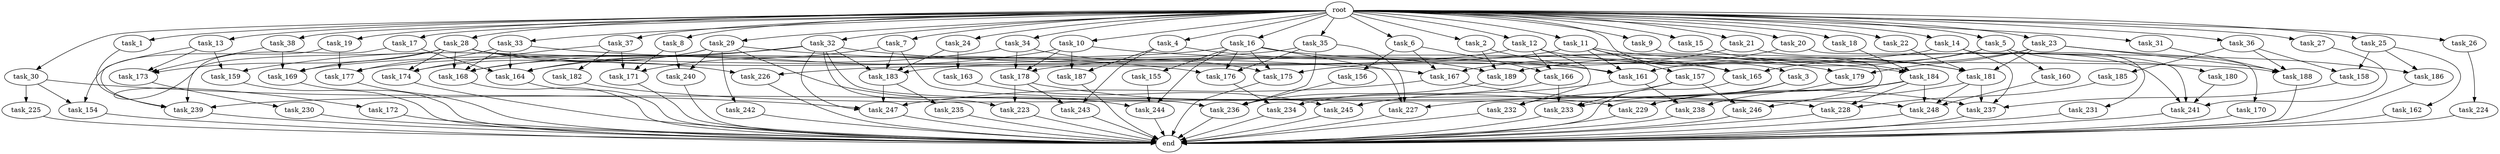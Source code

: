 digraph G {
  root [size="0.000000"];
  task_1 [size="10.240000"];
  task_2 [size="10.240000"];
  task_3 [size="10.240000"];
  task_4 [size="10.240000"];
  task_5 [size="10.240000"];
  task_6 [size="10.240000"];
  task_7 [size="10.240000"];
  task_8 [size="10.240000"];
  task_9 [size="10.240000"];
  task_10 [size="10.240000"];
  task_11 [size="10.240000"];
  task_12 [size="10.240000"];
  task_13 [size="10.240000"];
  task_14 [size="10.240000"];
  task_15 [size="10.240000"];
  task_16 [size="10.240000"];
  task_17 [size="10.240000"];
  task_18 [size="10.240000"];
  task_19 [size="10.240000"];
  task_20 [size="10.240000"];
  task_21 [size="10.240000"];
  task_22 [size="10.240000"];
  task_23 [size="10.240000"];
  task_24 [size="10.240000"];
  task_25 [size="10.240000"];
  task_26 [size="10.240000"];
  task_27 [size="10.240000"];
  task_28 [size="10.240000"];
  task_29 [size="10.240000"];
  task_30 [size="10.240000"];
  task_31 [size="10.240000"];
  task_32 [size="10.240000"];
  task_33 [size="10.240000"];
  task_34 [size="10.240000"];
  task_35 [size="10.240000"];
  task_36 [size="10.240000"];
  task_37 [size="10.240000"];
  task_38 [size="10.240000"];
  task_154 [size="13915694039.040001"];
  task_155 [size="773094113.280000"];
  task_156 [size="4209067950.080000"];
  task_157 [size="8589934592.000000"];
  task_158 [size="2491081031.680000"];
  task_159 [size="13915694039.040001"];
  task_160 [size="6957847019.520000"];
  task_161 [size="22419729285.119999"];
  task_162 [size="343597383.680000"];
  task_163 [size="343597383.680000"];
  task_164 [size="13915694039.040001"];
  task_165 [size="15891378995.200001"];
  task_166 [size="7301444403.200000"];
  task_167 [size="8074538516.480000"];
  task_168 [size="6356551598.080000"];
  task_169 [size="2491081031.680000"];
  task_170 [size="6957847019.520000"];
  task_171 [size="11940009082.880001"];
  task_172 [size="3092376453.120000"];
  task_173 [size="8675833937.920000"];
  task_174 [size="4209067950.080000"];
  task_175 [size="8418135900.160000"];
  task_176 [size="5755256176.640000"];
  task_177 [size="11940009082.880001"];
  task_178 [size="10737418240.000000"];
  task_179 [size="6270652252.160000"];
  task_180 [size="6957847019.520000"];
  task_181 [size="18554258718.720001"];
  task_182 [size="773094113.280000"];
  task_183 [size="22849226014.720001"];
  task_184 [size="6528350289.920000"];
  task_185 [size="2147483648.000000"];
  task_186 [size="5841155522.560000"];
  task_187 [size="8589934592.000000"];
  task_188 [size="9363028705.280001"];
  task_189 [size="13829794693.120001"];
  task_223 [size="10050223472.639999"];
  task_224 [size="2147483648.000000"];
  task_225 [size="6957847019.520000"];
  task_226 [size="3435973836.800000"];
  task_227 [size="5325759447.040000"];
  task_228 [size="11768210391.040001"];
  task_229 [size="15547781611.520000"];
  task_230 [size="6957847019.520000"];
  task_231 [size="5497558138.880000"];
  task_232 [size="8589934592.000000"];
  task_233 [size="14602888806.400000"];
  task_234 [size="6356551598.080000"];
  task_235 [size="1374389534.720000"];
  task_236 [size="11854109736.960001"];
  task_237 [size="14774687498.240000"];
  task_238 [size="9363028705.280001"];
  task_239 [size="19756849561.600002"];
  task_240 [size="7301444403.200000"];
  task_241 [size="8418135900.160000"];
  task_242 [size="3092376453.120000"];
  task_243 [size="8589934592.000000"];
  task_244 [size="12455405158.400000"];
  task_245 [size="9363028705.280001"];
  task_246 [size="6270652252.160000"];
  task_247 [size="15633680957.440001"];
  task_248 [size="15891378995.200001"];
  end [size="0.000000"];

  root -> task_1 [size="1.000000"];
  root -> task_2 [size="1.000000"];
  root -> task_3 [size="1.000000"];
  root -> task_4 [size="1.000000"];
  root -> task_5 [size="1.000000"];
  root -> task_6 [size="1.000000"];
  root -> task_7 [size="1.000000"];
  root -> task_8 [size="1.000000"];
  root -> task_9 [size="1.000000"];
  root -> task_10 [size="1.000000"];
  root -> task_11 [size="1.000000"];
  root -> task_12 [size="1.000000"];
  root -> task_13 [size="1.000000"];
  root -> task_14 [size="1.000000"];
  root -> task_15 [size="1.000000"];
  root -> task_16 [size="1.000000"];
  root -> task_17 [size="1.000000"];
  root -> task_18 [size="1.000000"];
  root -> task_19 [size="1.000000"];
  root -> task_20 [size="1.000000"];
  root -> task_21 [size="1.000000"];
  root -> task_22 [size="1.000000"];
  root -> task_23 [size="1.000000"];
  root -> task_24 [size="1.000000"];
  root -> task_25 [size="1.000000"];
  root -> task_26 [size="1.000000"];
  root -> task_27 [size="1.000000"];
  root -> task_28 [size="1.000000"];
  root -> task_29 [size="1.000000"];
  root -> task_30 [size="1.000000"];
  root -> task_31 [size="1.000000"];
  root -> task_32 [size="1.000000"];
  root -> task_33 [size="1.000000"];
  root -> task_34 [size="1.000000"];
  root -> task_35 [size="1.000000"];
  root -> task_36 [size="1.000000"];
  root -> task_37 [size="1.000000"];
  root -> task_38 [size="1.000000"];
  task_1 -> task_239 [size="679477248.000000"];
  task_2 -> task_161 [size="134217728.000000"];
  task_2 -> task_189 [size="134217728.000000"];
  task_3 -> task_229 [size="679477248.000000"];
  task_3 -> task_233 [size="679477248.000000"];
  task_4 -> task_187 [size="536870912.000000"];
  task_4 -> task_189 [size="536870912.000000"];
  task_4 -> task_243 [size="536870912.000000"];
  task_5 -> task_160 [size="679477248.000000"];
  task_5 -> task_165 [size="679477248.000000"];
  task_5 -> task_170 [size="679477248.000000"];
  task_5 -> task_180 [size="679477248.000000"];
  task_5 -> task_189 [size="679477248.000000"];
  task_6 -> task_156 [size="411041792.000000"];
  task_6 -> task_166 [size="411041792.000000"];
  task_6 -> task_167 [size="411041792.000000"];
  task_7 -> task_171 [size="679477248.000000"];
  task_7 -> task_183 [size="679477248.000000"];
  task_7 -> task_248 [size="679477248.000000"];
  task_8 -> task_171 [size="411041792.000000"];
  task_8 -> task_240 [size="411041792.000000"];
  task_9 -> task_246 [size="75497472.000000"];
  task_10 -> task_164 [size="301989888.000000"];
  task_10 -> task_178 [size="301989888.000000"];
  task_10 -> task_184 [size="301989888.000000"];
  task_10 -> task_187 [size="301989888.000000"];
  task_11 -> task_157 [size="838860800.000000"];
  task_11 -> task_161 [size="838860800.000000"];
  task_11 -> task_165 [size="838860800.000000"];
  task_11 -> task_181 [size="838860800.000000"];
  task_11 -> task_183 [size="838860800.000000"];
  task_12 -> task_166 [size="301989888.000000"];
  task_12 -> task_181 [size="301989888.000000"];
  task_12 -> task_226 [size="301989888.000000"];
  task_12 -> task_232 [size="301989888.000000"];
  task_13 -> task_159 [size="679477248.000000"];
  task_13 -> task_173 [size="679477248.000000"];
  task_13 -> task_239 [size="679477248.000000"];
  task_14 -> task_178 [size="536870912.000000"];
  task_14 -> task_231 [size="536870912.000000"];
  task_14 -> task_237 [size="536870912.000000"];
  task_15 -> task_184 [size="33554432.000000"];
  task_16 -> task_155 [size="75497472.000000"];
  task_16 -> task_169 [size="75497472.000000"];
  task_16 -> task_175 [size="75497472.000000"];
  task_16 -> task_176 [size="75497472.000000"];
  task_16 -> task_179 [size="75497472.000000"];
  task_16 -> task_227 [size="75497472.000000"];
  task_16 -> task_244 [size="75497472.000000"];
  task_17 -> task_164 [size="301989888.000000"];
  task_17 -> task_172 [size="301989888.000000"];
  task_18 -> task_184 [size="301989888.000000"];
  task_19 -> task_154 [size="679477248.000000"];
  task_19 -> task_177 [size="679477248.000000"];
  task_20 -> task_167 [size="75497472.000000"];
  task_20 -> task_241 [size="75497472.000000"];
  task_21 -> task_175 [size="536870912.000000"];
  task_21 -> task_241 [size="536870912.000000"];
  task_22 -> task_181 [size="134217728.000000"];
  task_23 -> task_161 [size="536870912.000000"];
  task_23 -> task_179 [size="536870912.000000"];
  task_23 -> task_181 [size="536870912.000000"];
  task_23 -> task_186 [size="536870912.000000"];
  task_23 -> task_188 [size="536870912.000000"];
  task_24 -> task_163 [size="33554432.000000"];
  task_24 -> task_183 [size="33554432.000000"];
  task_25 -> task_158 [size="33554432.000000"];
  task_25 -> task_162 [size="33554432.000000"];
  task_25 -> task_186 [size="33554432.000000"];
  task_26 -> task_224 [size="209715200.000000"];
  task_27 -> task_241 [size="75497472.000000"];
  task_28 -> task_165 [size="33554432.000000"];
  task_28 -> task_168 [size="33554432.000000"];
  task_28 -> task_169 [size="33554432.000000"];
  task_28 -> task_173 [size="33554432.000000"];
  task_28 -> task_174 [size="33554432.000000"];
  task_28 -> task_188 [size="33554432.000000"];
  task_28 -> task_226 [size="33554432.000000"];
  task_28 -> task_239 [size="33554432.000000"];
  task_29 -> task_167 [size="301989888.000000"];
  task_29 -> task_168 [size="301989888.000000"];
  task_29 -> task_174 [size="301989888.000000"];
  task_29 -> task_240 [size="301989888.000000"];
  task_29 -> task_242 [size="301989888.000000"];
  task_29 -> task_244 [size="301989888.000000"];
  task_30 -> task_154 [size="679477248.000000"];
  task_30 -> task_225 [size="679477248.000000"];
  task_30 -> task_247 [size="679477248.000000"];
  task_31 -> task_188 [size="134217728.000000"];
  task_32 -> task_159 [size="679477248.000000"];
  task_32 -> task_161 [size="679477248.000000"];
  task_32 -> task_164 [size="679477248.000000"];
  task_32 -> task_183 [size="679477248.000000"];
  task_32 -> task_223 [size="679477248.000000"];
  task_32 -> task_236 [size="679477248.000000"];
  task_32 -> task_247 [size="679477248.000000"];
  task_33 -> task_164 [size="75497472.000000"];
  task_33 -> task_168 [size="75497472.000000"];
  task_33 -> task_176 [size="75497472.000000"];
  task_33 -> task_177 [size="75497472.000000"];
  task_34 -> task_168 [size="209715200.000000"];
  task_34 -> task_175 [size="209715200.000000"];
  task_34 -> task_178 [size="209715200.000000"];
  task_35 -> task_176 [size="411041792.000000"];
  task_35 -> task_177 [size="411041792.000000"];
  task_35 -> task_227 [size="411041792.000000"];
  task_35 -> task_236 [size="411041792.000000"];
  task_36 -> task_158 [size="209715200.000000"];
  task_36 -> task_185 [size="209715200.000000"];
  task_36 -> task_188 [size="209715200.000000"];
  task_37 -> task_171 [size="75497472.000000"];
  task_37 -> task_174 [size="75497472.000000"];
  task_37 -> task_182 [size="75497472.000000"];
  task_38 -> task_169 [size="134217728.000000"];
  task_38 -> task_173 [size="134217728.000000"];
  task_154 -> end [size="1.000000"];
  task_155 -> task_244 [size="838860800.000000"];
  task_156 -> task_236 [size="33554432.000000"];
  task_157 -> task_232 [size="536870912.000000"];
  task_157 -> task_233 [size="536870912.000000"];
  task_157 -> task_246 [size="536870912.000000"];
  task_158 -> task_237 [size="838860800.000000"];
  task_159 -> end [size="1.000000"];
  task_160 -> task_248 [size="301989888.000000"];
  task_161 -> task_238 [size="838860800.000000"];
  task_161 -> task_245 [size="838860800.000000"];
  task_162 -> end [size="1.000000"];
  task_163 -> task_245 [size="75497472.000000"];
  task_164 -> end [size="1.000000"];
  task_165 -> end [size="1.000000"];
  task_166 -> task_233 [size="209715200.000000"];
  task_166 -> task_234 [size="209715200.000000"];
  task_167 -> task_237 [size="33554432.000000"];
  task_167 -> task_247 [size="33554432.000000"];
  task_168 -> end [size="1.000000"];
  task_169 -> end [size="1.000000"];
  task_170 -> end [size="1.000000"];
  task_171 -> end [size="1.000000"];
  task_172 -> end [size="1.000000"];
  task_173 -> task_230 [size="679477248.000000"];
  task_174 -> end [size="1.000000"];
  task_175 -> end [size="1.000000"];
  task_176 -> task_234 [size="411041792.000000"];
  task_177 -> end [size="1.000000"];
  task_178 -> task_223 [size="301989888.000000"];
  task_178 -> task_229 [size="301989888.000000"];
  task_178 -> task_243 [size="301989888.000000"];
  task_179 -> task_238 [size="75497472.000000"];
  task_180 -> task_241 [size="134217728.000000"];
  task_181 -> task_227 [size="33554432.000000"];
  task_181 -> task_237 [size="33554432.000000"];
  task_181 -> task_248 [size="33554432.000000"];
  task_182 -> task_228 [size="75497472.000000"];
  task_183 -> task_235 [size="134217728.000000"];
  task_183 -> task_247 [size="134217728.000000"];
  task_184 -> task_228 [size="536870912.000000"];
  task_184 -> task_229 [size="536870912.000000"];
  task_184 -> task_239 [size="536870912.000000"];
  task_184 -> task_248 [size="536870912.000000"];
  task_185 -> task_228 [size="536870912.000000"];
  task_186 -> end [size="1.000000"];
  task_187 -> end [size="1.000000"];
  task_188 -> end [size="1.000000"];
  task_189 -> task_236 [size="33554432.000000"];
  task_223 -> end [size="1.000000"];
  task_224 -> end [size="1.000000"];
  task_225 -> end [size="1.000000"];
  task_226 -> end [size="1.000000"];
  task_227 -> end [size="1.000000"];
  task_228 -> end [size="1.000000"];
  task_229 -> end [size="1.000000"];
  task_230 -> end [size="1.000000"];
  task_231 -> end [size="1.000000"];
  task_232 -> end [size="1.000000"];
  task_233 -> end [size="1.000000"];
  task_234 -> end [size="1.000000"];
  task_235 -> end [size="1.000000"];
  task_236 -> end [size="1.000000"];
  task_237 -> end [size="1.000000"];
  task_238 -> end [size="1.000000"];
  task_239 -> end [size="1.000000"];
  task_240 -> end [size="1.000000"];
  task_241 -> end [size="1.000000"];
  task_242 -> end [size="1.000000"];
  task_243 -> end [size="1.000000"];
  task_244 -> end [size="1.000000"];
  task_245 -> end [size="1.000000"];
  task_246 -> end [size="1.000000"];
  task_247 -> end [size="1.000000"];
  task_248 -> end [size="1.000000"];
}
